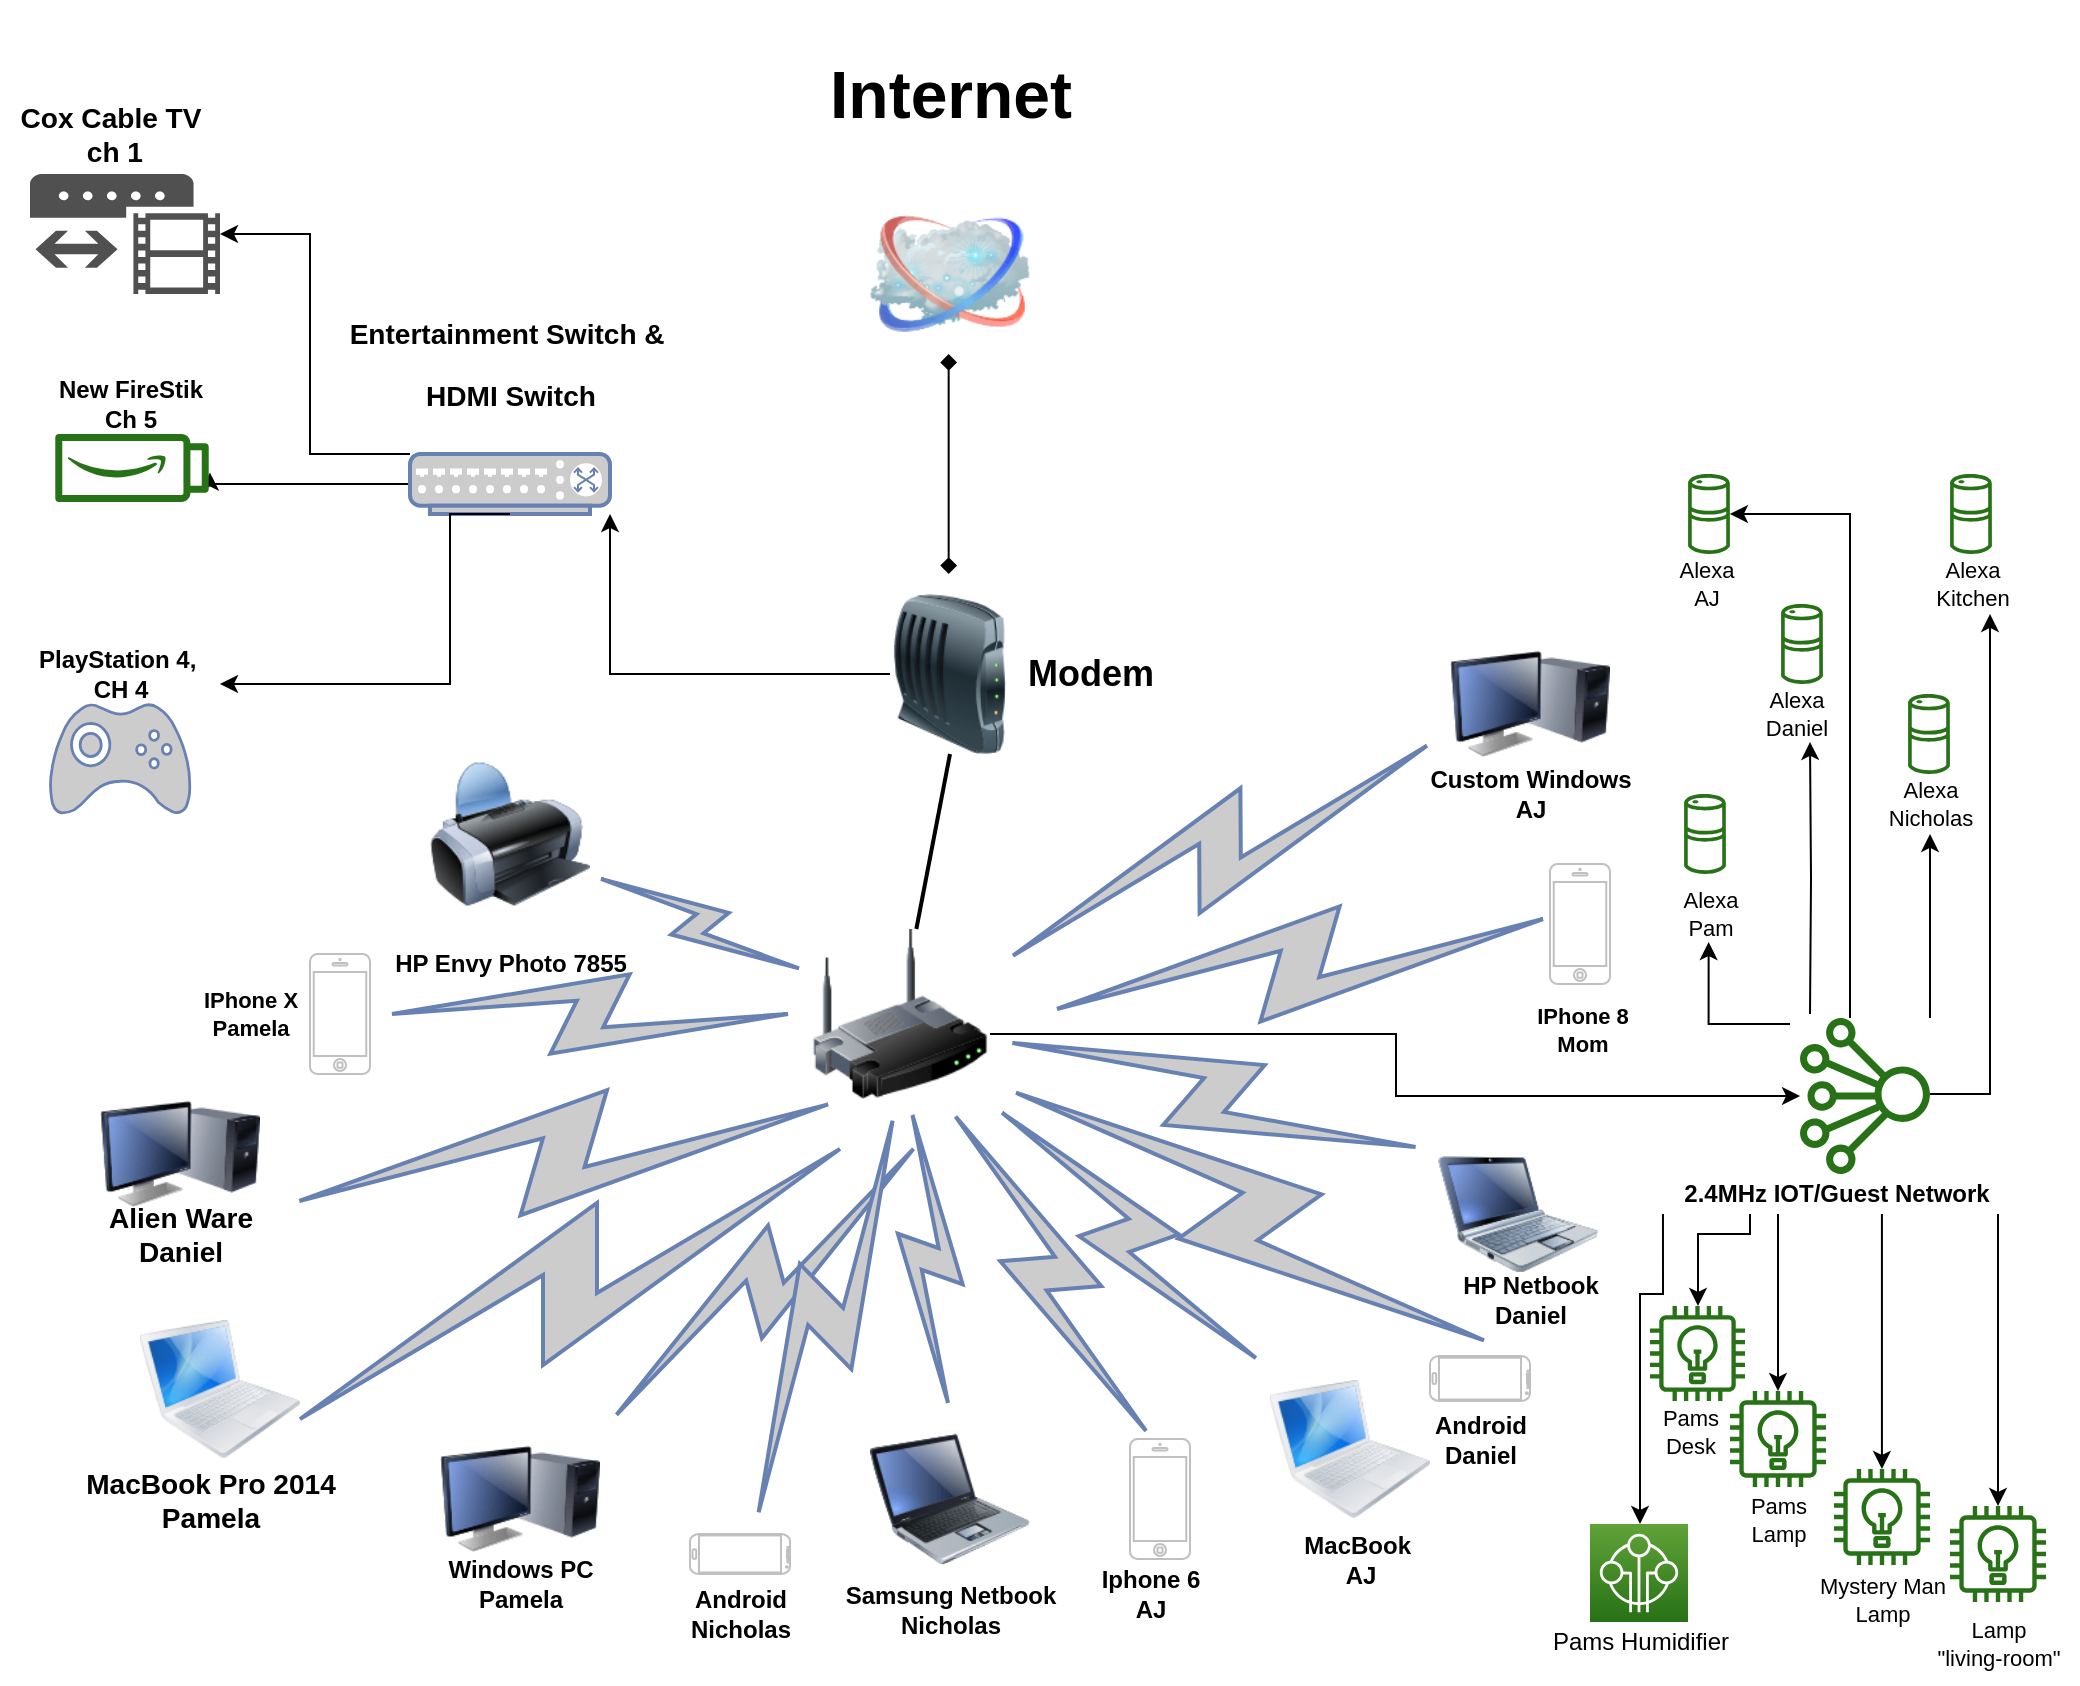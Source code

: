 <mxfile version="14.6.5" type="github">
  <diagram name="Page-1" id="55a83fd1-7818-8e21-69c5-c3457e3827bb">
    <mxGraphModel dx="1212" dy="600" grid="1" gridSize="10" guides="1" tooltips="1" connect="1" arrows="1" fold="1" page="1" pageScale="1" pageWidth="1100" pageHeight="850" background="#ffffff" math="0" shadow="0">
      <root>
        <mxCell id="0" />
        <mxCell id="1" parent="0" />
        <mxCell id="69ecfefc5c41e42c-18" style="edgeStyle=none;rounded=0;html=1;labelBackgroundColor=none;endArrow=none;strokeWidth=2;fontFamily=Verdana;fontSize=22" parent="1" source="69ecfefc5c41e42c-1" edge="1">
          <mxGeometry relative="1" as="geometry">
            <mxPoint x="520" y="390" as="targetPoint" />
          </mxGeometry>
        </mxCell>
        <mxCell id="n9olnESUbjl3bB3hCqBm-99" style="edgeStyle=orthogonalEdgeStyle;rounded=0;orthogonalLoop=1;jettySize=auto;html=1;fontSize=11;" edge="1" parent="1" source="69ecfefc5c41e42c-1" target="n9olnESUbjl3bB3hCqBm-83">
          <mxGeometry relative="1" as="geometry">
            <Array as="points">
              <mxPoint x="743" y="530" />
              <mxPoint x="743" y="561" />
            </Array>
          </mxGeometry>
        </mxCell>
        <mxCell id="69ecfefc5c41e42c-1" value="" style="image;html=1;labelBackgroundColor=#ffffff;image=img/lib/clip_art/networking/Wireless_Router_128x128.png;rounded=1;shadow=0;comic=0;strokeWidth=2;fontSize=22" parent="1" vertex="1">
          <mxGeometry x="450" y="477.5" width="90" height="85" as="geometry" />
        </mxCell>
        <mxCell id="n9olnESUbjl3bB3hCqBm-50" value="" style="edgeStyle=orthogonalEdgeStyle;rounded=0;orthogonalLoop=1;jettySize=auto;html=1;verticalAlign=middle;startArrow=diamond;startFill=1;endArrow=diamond;endFill=1;" edge="1" parent="1">
          <mxGeometry relative="1" as="geometry">
            <mxPoint x="519.33" y="190" as="sourcePoint" />
            <mxPoint x="519.33" y="300" as="targetPoint" />
          </mxGeometry>
        </mxCell>
        <mxCell id="69ecfefc5c41e42c-6" value="&lt;h3 style=&quot;font-size: 12px ; line-height: 100%&quot;&gt;HP Envy Photo 7855&lt;/h3&gt;" style="image;html=1;labelBackgroundColor=#ffffff;image=img/lib/clip_art/computers/Printer_128x128.png;rounded=1;shadow=0;comic=0;strokeWidth=2;fontSize=22;align=center;" parent="1" vertex="1">
          <mxGeometry x="260" y="390" width="80" height="80" as="geometry" />
        </mxCell>
        <mxCell id="69ecfefc5c41e42c-11" value="" style="html=1;fillColor=#CCCCCC;strokeColor=#6881B3;gradientColor=none;gradientDirection=north;strokeWidth=2;shape=mxgraph.networks.comm_link_edge;html=1;labelBackgroundColor=none;endArrow=none;fontFamily=Verdana;fontSize=22;fontColor=#000000;" parent="1" target="69ecfefc5c41e42c-1" edge="1">
          <mxGeometry width="100" height="100" relative="1" as="geometry">
            <mxPoint x="340" y="450" as="sourcePoint" />
            <mxPoint x="410" y="310" as="targetPoint" />
          </mxGeometry>
        </mxCell>
        <mxCell id="69ecfefc5c41e42c-12" value="" style="html=1;fillColor=#CCCCCC;strokeColor=#6881B3;gradientColor=none;gradientDirection=north;strokeWidth=2;shape=mxgraph.networks.comm_link_edge;html=1;labelBackgroundColor=none;endArrow=none;fontFamily=Verdana;fontSize=22;fontColor=#000000;fontStyle=1;" parent="1" source="n9olnESUbjl3bB3hCqBm-35" target="69ecfefc5c41e42c-1" edge="1">
          <mxGeometry width="100" height="100" relative="1" as="geometry">
            <mxPoint x="240" y="678.125" as="sourcePoint" />
            <mxPoint x="480" y="528.043" as="targetPoint" />
            <Array as="points">
              <mxPoint x="330" y="570" />
              <mxPoint x="480" y="550" />
            </Array>
          </mxGeometry>
        </mxCell>
        <mxCell id="69ecfefc5c41e42c-14" value="" style="html=1;fillColor=#CCCCCC;strokeColor=#6881B3;gradientColor=none;gradientDirection=north;strokeWidth=2;shape=mxgraph.networks.comm_link_edge;html=1;labelBackgroundColor=none;endArrow=none;fontFamily=Verdana;fontSize=22;fontColor=#000000;" parent="1" source="n9olnESUbjl3bB3hCqBm-38" edge="1">
          <mxGeometry width="100" height="100" relative="1" as="geometry">
            <mxPoint x="544.894" y="720" as="sourcePoint" />
            <mxPoint x="510" y="580" as="targetPoint" />
            <Array as="points">
              <mxPoint x="400" y="680" />
              <mxPoint x="470" y="610" />
            </Array>
          </mxGeometry>
        </mxCell>
        <mxCell id="69ecfefc5c41e42c-15" value="" style="html=1;fillColor=#CCCCCC;strokeColor=#6881B3;gradientColor=none;gradientDirection=north;strokeWidth=2;shape=mxgraph.networks.comm_link_edge;html=1;labelBackgroundColor=none;endArrow=none;fontFamily=Verdana;fontSize=22;fontColor=#000000;exitX=0.5;exitY=0;exitDx=0;exitDy=0;" parent="1" source="n9olnESUbjl3bB3hCqBm-40" target="69ecfefc5c41e42c-1" edge="1">
          <mxGeometry width="100" height="100" relative="1" as="geometry">
            <mxPoint x="550" y="736.772" as="sourcePoint" />
            <mxPoint x="370" y="600.002" as="targetPoint" />
          </mxGeometry>
        </mxCell>
        <mxCell id="69ecfefc5c41e42c-16" value="" style="html=1;fillColor=#CCCCCC;strokeColor=#6881B3;gradientColor=none;gradientDirection=north;strokeWidth=2;shape=mxgraph.networks.comm_link_edge;html=1;labelBackgroundColor=none;endArrow=none;fontFamily=Verdana;fontSize=22;fontColor=#000000;" parent="1" source="n9olnESUbjl3bB3hCqBm-42" target="69ecfefc5c41e42c-1" edge="1">
          <mxGeometry width="100" height="100" relative="1" as="geometry">
            <mxPoint x="810" y="582.121" as="sourcePoint" />
            <mxPoint x="520" y="568.043" as="targetPoint" />
            <Array as="points" />
          </mxGeometry>
        </mxCell>
        <mxCell id="69ecfefc5c41e42c-17" value="" style="html=1;fillColor=#CCCCCC;strokeColor=#6881B3;gradientColor=none;gradientDirection=north;strokeWidth=2;shape=mxgraph.networks.comm_link_edge;html=1;labelBackgroundColor=none;endArrow=none;fontFamily=Verdana;fontSize=22;fontColor=#000000;exitX=0;exitY=0.117;exitDx=0;exitDy=0;exitPerimeter=0;" parent="1" source="n9olnESUbjl3bB3hCqBm-44" target="69ecfefc5c41e42c-1" edge="1">
          <mxGeometry width="100" height="100" relative="1" as="geometry">
            <mxPoint x="820" y="467.647" as="sourcePoint" />
            <mxPoint x="530" y="578.043" as="targetPoint" />
          </mxGeometry>
        </mxCell>
        <mxCell id="n9olnESUbjl3bB3hCqBm-1" value="" style="image;html=1;image=img/lib/clip_art/networking/Modem_128x128.png" vertex="1" parent="1">
          <mxGeometry x="480" y="310" width="80" height="80" as="geometry" />
        </mxCell>
        <mxCell id="n9olnESUbjl3bB3hCqBm-2" value="&lt;h2 style=&quot;text-align: right&quot;&gt;Modem&lt;/h2&gt;" style="text;html=1;resizable=0;autosize=1;align=center;verticalAlign=middle;points=[];fillColor=none;strokeColor=none;rounded=0;" vertex="1" parent="1">
          <mxGeometry x="550" y="325" width="80" height="50" as="geometry" />
        </mxCell>
        <mxCell id="n9olnESUbjl3bB3hCqBm-20" value="" style="edgeStyle=orthogonalEdgeStyle;rounded=0;orthogonalLoop=1;jettySize=auto;html=1;" edge="1" parent="1" source="n9olnESUbjl3bB3hCqBm-4">
          <mxGeometry relative="1" as="geometry">
            <mxPoint x="150" y="249.3" as="targetPoint" />
            <Array as="points">
              <mxPoint x="150" y="255" />
            </Array>
          </mxGeometry>
        </mxCell>
        <mxCell id="n9olnESUbjl3bB3hCqBm-4" value="" style="fontColor=#0066CC;verticalAlign=top;verticalLabelPosition=bottom;labelPosition=center;align=center;html=1;outlineConnect=0;fillColor=#CCCCCC;strokeColor=#6881B3;gradientColor=none;gradientDirection=north;strokeWidth=2;shape=mxgraph.networks.switch;" vertex="1" parent="1">
          <mxGeometry x="250" y="240" width="100" height="30" as="geometry" />
        </mxCell>
        <mxCell id="n9olnESUbjl3bB3hCqBm-16" value="" style="edgeStyle=orthogonalEdgeStyle;rounded=0;orthogonalLoop=1;jettySize=auto;html=1;exitX=0.5;exitY=1;exitDx=0;exitDy=0;exitPerimeter=0;" edge="1" parent="1" source="n9olnESUbjl3bB3hCqBm-4" target="n9olnESUbjl3bB3hCqBm-15">
          <mxGeometry relative="1" as="geometry">
            <mxPoint x="300" y="280" as="sourcePoint" />
            <Array as="points">
              <mxPoint x="270" y="270" />
              <mxPoint x="270" y="355" />
            </Array>
          </mxGeometry>
        </mxCell>
        <mxCell id="n9olnESUbjl3bB3hCqBm-28" value="" style="edgeStyle=orthogonalEdgeStyle;rounded=0;orthogonalLoop=1;jettySize=auto;html=1;" edge="1" parent="1" source="n9olnESUbjl3bB3hCqBm-4" target="n9olnESUbjl3bB3hCqBm-25">
          <mxGeometry relative="1" as="geometry">
            <mxPoint x="300" y="75" as="targetPoint" />
            <Array as="points">
              <mxPoint x="200" y="240" />
              <mxPoint x="200" y="130" />
            </Array>
          </mxGeometry>
        </mxCell>
        <mxCell id="n9olnESUbjl3bB3hCqBm-5" value="&lt;h3&gt;Entertainment Switch &amp;amp;&amp;nbsp;&lt;/h3&gt;&lt;h3&gt;HDMI Switch&lt;/h3&gt;" style="text;html=1;resizable=0;autosize=1;align=center;verticalAlign=middle;points=[];fillColor=none;strokeColor=none;rounded=0;" vertex="1" parent="1">
          <mxGeometry x="210" y="155" width="180" height="80" as="geometry" />
        </mxCell>
        <mxCell id="n9olnESUbjl3bB3hCqBm-11" value="" style="edgeStyle=orthogonalEdgeStyle;rounded=0;orthogonalLoop=1;jettySize=auto;html=1;" edge="1" parent="1" source="n9olnESUbjl3bB3hCqBm-8" target="n9olnESUbjl3bB3hCqBm-4">
          <mxGeometry relative="1" as="geometry">
            <Array as="points">
              <mxPoint x="350" y="350" />
            </Array>
          </mxGeometry>
        </mxCell>
        <mxCell id="n9olnESUbjl3bB3hCqBm-8" value="&lt;h3&gt;&lt;br&gt;&lt;/h3&gt;" style="text;html=1;resizable=0;autosize=1;align=center;verticalAlign=middle;points=[];fillColor=none;strokeColor=none;rounded=0;" vertex="1" parent="1">
          <mxGeometry x="490" y="325" width="20" height="50" as="geometry" />
        </mxCell>
        <mxCell id="n9olnESUbjl3bB3hCqBm-10" value="&lt;h3&gt;&lt;br&gt;&lt;/h3&gt;" style="text;html=1;resizable=0;autosize=1;align=center;verticalAlign=middle;points=[];fillColor=none;strokeColor=none;rounded=0;" vertex="1" parent="1">
          <mxGeometry x="390" y="325" width="20" height="50" as="geometry" />
        </mxCell>
        <mxCell id="n9olnESUbjl3bB3hCqBm-13" value="" style="fontColor=#0066CC;verticalAlign=top;verticalLabelPosition=bottom;labelPosition=center;align=center;html=1;outlineConnect=0;fillColor=#CCCCCC;strokeColor=#6881B3;gradientColor=none;gradientDirection=north;strokeWidth=2;shape=mxgraph.networks.gamepad;" vertex="1" parent="1">
          <mxGeometry x="70" y="365" width="70" height="55" as="geometry" />
        </mxCell>
        <mxCell id="n9olnESUbjl3bB3hCqBm-15" value="&lt;h4&gt;PlayStation 4,&amp;nbsp;&lt;br&gt;CH 4&lt;/h4&gt;" style="text;html=1;resizable=0;autosize=1;align=center;verticalAlign=middle;points=[];fillColor=none;strokeColor=none;rounded=0;" vertex="1" parent="1">
          <mxGeometry x="55" y="315" width="100" height="70" as="geometry" />
        </mxCell>
        <mxCell id="n9olnESUbjl3bB3hCqBm-22" value="" style="outlineConnect=0;fontColor=#232F3E;gradientColor=none;fillColor=#277116;strokeColor=none;dashed=0;verticalLabelPosition=bottom;verticalAlign=top;align=center;html=1;fontSize=12;fontStyle=0;aspect=fixed;pointerEvents=1;shape=mxgraph.aws4.firetv_stick;" vertex="1" parent="1">
          <mxGeometry x="72" y="230" width="78" height="34" as="geometry" />
        </mxCell>
        <mxCell id="n9olnESUbjl3bB3hCqBm-23" value="&lt;h4&gt;&lt;/h4&gt;&lt;h4&gt;New FireStik&lt;br&gt;Ch 5&lt;/h4&gt;" style="text;html=1;resizable=0;autosize=1;align=center;verticalAlign=middle;points=[];fillColor=none;strokeColor=none;rounded=0;" vertex="1" parent="1">
          <mxGeometry x="65" y="180" width="90" height="70" as="geometry" />
        </mxCell>
        <mxCell id="n9olnESUbjl3bB3hCqBm-25" value="" style="pointerEvents=1;shadow=0;dashed=0;html=1;strokeColor=none;fillColor=#505050;labelPosition=center;verticalLabelPosition=bottom;verticalAlign=top;outlineConnect=0;align=center;shape=mxgraph.office.devices.video_gateway;" vertex="1" parent="1">
          <mxGeometry x="60" y="100" width="95" height="60" as="geometry" />
        </mxCell>
        <mxCell id="n9olnESUbjl3bB3hCqBm-26" value="&lt;h3&gt;Cox Cable TV&lt;br&gt;&amp;nbsp;ch 1&lt;/h3&gt;" style="text;html=1;resizable=0;autosize=1;align=center;verticalAlign=middle;points=[];fillColor=none;strokeColor=none;rounded=0;" vertex="1" parent="1">
          <mxGeometry x="45" y="50" width="110" height="60" as="geometry" />
        </mxCell>
        <mxCell id="n9olnESUbjl3bB3hCqBm-33" value="" style="image;html=1;image=img/lib/clip_art/computers/Monitor_Tower_128x128.png;align=center;" vertex="1" parent="1">
          <mxGeometry x="95" y="550" width="80" height="80" as="geometry" />
        </mxCell>
        <mxCell id="n9olnESUbjl3bB3hCqBm-35" value="&lt;h3&gt;Alien Ware&lt;br&gt;Daniel&lt;/h3&gt;" style="text;html=1;resizable=0;autosize=1;align=center;verticalAlign=middle;points=[];fillColor=none;strokeColor=none;rounded=0;" vertex="1" parent="1">
          <mxGeometry x="90" y="600" width="90" height="60" as="geometry" />
        </mxCell>
        <mxCell id="n9olnESUbjl3bB3hCqBm-36" value="" style="image;html=1;image=img/lib/clip_art/computers/MacBook_128x128.png;align=center;" vertex="1" parent="1">
          <mxGeometry x="115" y="667.5" width="80" height="80" as="geometry" />
        </mxCell>
        <mxCell id="n9olnESUbjl3bB3hCqBm-37" value="&lt;h3&gt;MacBook Pro 2014&lt;br&gt;Pamela&lt;/h3&gt;" style="text;html=1;resizable=0;autosize=1;align=center;verticalAlign=middle;points=[];fillColor=none;strokeColor=none;rounded=0;" vertex="1" parent="1">
          <mxGeometry x="80" y="732.5" width="140" height="60" as="geometry" />
        </mxCell>
        <mxCell id="n9olnESUbjl3bB3hCqBm-38" value="" style="image;html=1;image=img/lib/clip_art/computers/Monitor_Tower_128x128.png;align=center;" vertex="1" parent="1">
          <mxGeometry x="265" y="722.5" width="80" height="80" as="geometry" />
        </mxCell>
        <mxCell id="n9olnESUbjl3bB3hCqBm-39" value="&lt;h4&gt;Windows PC&lt;br&gt;Pamela&lt;/h4&gt;" style="text;html=1;resizable=0;autosize=1;align=center;verticalAlign=middle;points=[];fillColor=none;strokeColor=none;rounded=0;" vertex="1" parent="1">
          <mxGeometry x="260" y="770" width="90" height="70" as="geometry" />
        </mxCell>
        <mxCell id="n9olnESUbjl3bB3hCqBm-40" value="" style="image;html=1;image=img/lib/clip_art/computers/Laptop_128x128.png;align=center;" vertex="1" parent="1">
          <mxGeometry x="480" y="722.5" width="80" height="80" as="geometry" />
        </mxCell>
        <mxCell id="n9olnESUbjl3bB3hCqBm-41" value="&lt;h4&gt;Samsung Netbook&lt;br&gt;Nicholas&lt;/h4&gt;" style="text;html=1;resizable=0;autosize=1;align=center;verticalAlign=middle;points=[];fillColor=none;strokeColor=none;rounded=0;" vertex="1" parent="1">
          <mxGeometry x="460" y="782.5" width="120" height="70" as="geometry" />
        </mxCell>
        <mxCell id="n9olnESUbjl3bB3hCqBm-42" value="" style="image;html=1;image=img/lib/clip_art/computers/MacBook_128x128.png;align=center;" vertex="1" parent="1">
          <mxGeometry x="680" y="697.5" width="80" height="80" as="geometry" />
        </mxCell>
        <mxCell id="n9olnESUbjl3bB3hCqBm-43" value="&lt;h4&gt;MacBook&amp;nbsp;&lt;br&gt;AJ&lt;/h4&gt;" style="text;html=1;resizable=0;autosize=1;align=center;verticalAlign=middle;points=[];fillColor=none;strokeColor=none;rounded=0;" vertex="1" parent="1">
          <mxGeometry x="690" y="757.5" width="70" height="70" as="geometry" />
        </mxCell>
        <mxCell id="n9olnESUbjl3bB3hCqBm-44" value="" style="image;html=1;image=img/lib/clip_art/computers/Netbook_128x128.png;align=center;" vertex="1" parent="1">
          <mxGeometry x="764" y="580" width="80" height="80" as="geometry" />
        </mxCell>
        <mxCell id="n9olnESUbjl3bB3hCqBm-45" value="&lt;h4&gt;HP Netbook&lt;br&gt;Daniel&lt;/h4&gt;" style="text;html=1;resizable=0;autosize=1;align=center;verticalAlign=middle;points=[];fillColor=none;strokeColor=none;rounded=0;" vertex="1" parent="1">
          <mxGeometry x="770" y="627.5" width="80" height="70" as="geometry" />
        </mxCell>
        <mxCell id="n9olnESUbjl3bB3hCqBm-46" value="" style="html=1;fillColor=#CCCCCC;strokeColor=#6881B3;gradientColor=none;gradientDirection=north;strokeWidth=2;shape=mxgraph.networks.comm_link_edge;html=1;labelBackgroundColor=none;endArrow=none;fontFamily=Verdana;fontSize=22;fontColor=#000000;" edge="1" parent="1" target="69ecfefc5c41e42c-1">
          <mxGeometry width="100" height="100" relative="1" as="geometry">
            <mxPoint x="770" y="380" as="sourcePoint" />
            <mxPoint x="540" y="485.003" as="targetPoint" />
            <Array as="points">
              <mxPoint x="630" y="450" />
            </Array>
          </mxGeometry>
        </mxCell>
        <mxCell id="n9olnESUbjl3bB3hCqBm-47" value="" style="image;html=1;image=img/lib/clip_art/computers/Monitor_Tower_128x128.png;align=center;" vertex="1" parent="1">
          <mxGeometry x="770" y="325" width="80" height="80" as="geometry" />
        </mxCell>
        <mxCell id="n9olnESUbjl3bB3hCqBm-48" value="&lt;h4&gt;Custom Windows&lt;br&gt;AJ&lt;/h4&gt;" style="text;html=1;resizable=0;autosize=1;align=center;verticalAlign=middle;points=[];fillColor=none;strokeColor=none;rounded=0;" vertex="1" parent="1">
          <mxGeometry x="750" y="375" width="120" height="70" as="geometry" />
        </mxCell>
        <mxCell id="n9olnESUbjl3bB3hCqBm-49" value="&lt;h2&gt;Internet&lt;/h2&gt;" style="image;html=1;labelBackgroundColor=#ffffff;image=img/lib/clip_art/networking/Cloud_128x128.png;rounded=1;shadow=0;comic=0;strokeWidth=2;fontSize=22;labelPosition=center;verticalLabelPosition=top;align=center;verticalAlign=bottom;" vertex="1" parent="1">
          <mxGeometry x="480" y="110" width="80" height="80" as="geometry" />
        </mxCell>
        <mxCell id="n9olnESUbjl3bB3hCqBm-53" value="" style="html=1;fillColor=#CCCCCC;strokeColor=#6881B3;gradientColor=none;gradientDirection=north;strokeWidth=2;shape=mxgraph.networks.comm_link_edge;html=1;labelBackgroundColor=none;endArrow=none;fontFamily=Verdana;fontSize=22;fontColor=#000000;entryX=0;entryY=0.5;entryDx=0;entryDy=0;" edge="1" parent="1" target="69ecfefc5c41e42c-1">
          <mxGeometry width="100" height="100" relative="1" as="geometry">
            <mxPoint x="230" y="520" as="sourcePoint" />
            <mxPoint x="470" y="539.999" as="targetPoint" />
            <Array as="points">
              <mxPoint x="240" y="579.21" />
            </Array>
          </mxGeometry>
        </mxCell>
        <mxCell id="n9olnESUbjl3bB3hCqBm-54" value="" style="html=1;verticalLabelPosition=bottom;labelBackgroundColor=#ffffff;verticalAlign=top;shadow=0;dashed=0;strokeWidth=1;shape=mxgraph.ios7.misc.iphone;strokeColor=#c0c0c0;align=center;" vertex="1" parent="1">
          <mxGeometry x="200" y="490" width="30" height="60" as="geometry" />
        </mxCell>
        <mxCell id="n9olnESUbjl3bB3hCqBm-55" value="&lt;h4 style=&quot;font-size: 11px&quot;&gt;&lt;font style=&quot;font-size: 11px&quot;&gt;IPhone X&lt;br&gt;&lt;/font&gt;&lt;font style=&quot;font-size: 11px&quot;&gt;Pamela&lt;/font&gt;&lt;/h4&gt;" style="text;html=1;resizable=0;autosize=1;align=center;verticalAlign=middle;points=[];fillColor=none;strokeColor=none;rounded=0;" vertex="1" parent="1">
          <mxGeometry x="140" y="490" width="60" height="60" as="geometry" />
        </mxCell>
        <mxCell id="n9olnESUbjl3bB3hCqBm-56" value="" style="html=1;fillColor=#CCCCCC;strokeColor=#6881B3;gradientColor=none;gradientDirection=north;strokeWidth=2;shape=mxgraph.networks.comm_link_edge;html=1;labelBackgroundColor=none;endArrow=none;fontFamily=Verdana;fontSize=22;fontColor=#000000;fontStyle=1;" edge="1" parent="1">
          <mxGeometry width="100" height="100" relative="1" as="geometry">
            <mxPoint x="180" y="730" as="sourcePoint" />
            <mxPoint x="480" y="580" as="targetPoint" />
            <Array as="points">
              <mxPoint x="230" y="670" />
              <mxPoint x="270" y="680" />
              <mxPoint x="340" y="660" />
              <mxPoint x="390" y="650" />
              <mxPoint x="480" y="570" />
              <mxPoint x="470" y="570" />
            </Array>
          </mxGeometry>
        </mxCell>
        <mxCell id="n9olnESUbjl3bB3hCqBm-57" value="" style="html=1;fillColor=#CCCCCC;strokeColor=#6881B3;gradientColor=none;gradientDirection=north;strokeWidth=2;shape=mxgraph.networks.comm_link_edge;html=1;labelBackgroundColor=none;endArrow=none;fontFamily=Verdana;fontSize=22;fontColor=#000000;entryX=0.5;entryY=1;entryDx=0;entryDy=0;exitX=0;exitY=0.388;exitDx=0;exitDy=0;exitPerimeter=0;" edge="1" parent="1" source="n9olnESUbjl3bB3hCqBm-58" target="69ecfefc5c41e42c-1">
          <mxGeometry width="100" height="100" relative="1" as="geometry">
            <mxPoint x="400" y="850" as="sourcePoint" />
            <mxPoint x="591.663" y="590" as="targetPoint" />
            <Array as="points">
              <mxPoint x="481.663" y="690" />
              <mxPoint x="551.663" y="620" />
            </Array>
          </mxGeometry>
        </mxCell>
        <mxCell id="n9olnESUbjl3bB3hCqBm-58" value="" style="verticalLabelPosition=bottom;verticalAlign=top;html=1;shadow=0;dashed=0;strokeWidth=1;shape=mxgraph.android.phone2;strokeColor=#c0c0c0;direction=south;align=center;" vertex="1" parent="1">
          <mxGeometry x="390" y="780" width="50" height="20" as="geometry" />
        </mxCell>
        <mxCell id="n9olnESUbjl3bB3hCqBm-60" value="&lt;h4&gt;Android&lt;br&gt;Nicholas&lt;/h4&gt;" style="text;html=1;resizable=0;autosize=1;align=center;verticalAlign=middle;points=[];fillColor=none;strokeColor=none;rounded=0;" vertex="1" parent="1">
          <mxGeometry x="380" y="785" width="70" height="70" as="geometry" />
        </mxCell>
        <mxCell id="n9olnESUbjl3bB3hCqBm-61" value="" style="html=1;verticalLabelPosition=bottom;labelBackgroundColor=#ffffff;verticalAlign=top;shadow=0;dashed=0;strokeWidth=1;shape=mxgraph.ios7.misc.iphone;strokeColor=#c0c0c0;align=center;" vertex="1" parent="1">
          <mxGeometry x="610" y="732.5" width="30" height="60" as="geometry" />
        </mxCell>
        <mxCell id="n9olnESUbjl3bB3hCqBm-62" value="" style="html=1;fillColor=#CCCCCC;strokeColor=#6881B3;gradientColor=none;gradientDirection=north;strokeWidth=2;shape=mxgraph.networks.comm_link_edge;html=1;labelBackgroundColor=none;endArrow=none;fontFamily=Verdana;fontSize=22;fontColor=#000000;exitX=0.444;exitY=0.078;exitDx=0;exitDy=0;exitPerimeter=0;entryX=0.75;entryY=1;entryDx=0;entryDy=0;" edge="1" parent="1" source="n9olnESUbjl3bB3hCqBm-61" target="69ecfefc5c41e42c-1">
          <mxGeometry width="100" height="100" relative="1" as="geometry">
            <mxPoint x="770" y="605" as="sourcePoint" />
            <mxPoint x="530" y="580" as="targetPoint" />
            <Array as="points">
              <mxPoint x="620" y="750" />
            </Array>
          </mxGeometry>
        </mxCell>
        <mxCell id="n9olnESUbjl3bB3hCqBm-63" value="&lt;h4&gt;Iphone 6&lt;br&gt;AJ&lt;/h4&gt;" style="text;html=1;resizable=0;autosize=1;align=center;verticalAlign=middle;points=[];fillColor=none;strokeColor=none;rounded=0;" vertex="1" parent="1">
          <mxGeometry x="590" y="775" width="60" height="70" as="geometry" />
        </mxCell>
        <mxCell id="n9olnESUbjl3bB3hCqBm-65" value="" style="verticalLabelPosition=bottom;verticalAlign=top;html=1;shadow=0;dashed=0;strokeWidth=1;shape=mxgraph.android.phone2;strokeColor=#c0c0c0;direction=south;align=center;" vertex="1" parent="1">
          <mxGeometry x="760" y="691" width="50" height="22.5" as="geometry" />
        </mxCell>
        <mxCell id="n9olnESUbjl3bB3hCqBm-66" value="" style="html=1;fillColor=#CCCCCC;strokeColor=#6881B3;gradientColor=none;gradientDirection=north;strokeWidth=2;shape=mxgraph.networks.comm_link_edge;html=1;labelBackgroundColor=none;endArrow=none;fontFamily=Verdana;fontSize=22;fontColor=#000000;entryX=1;entryY=0.882;entryDx=0;entryDy=0;entryPerimeter=0;" edge="1" parent="1" target="69ecfefc5c41e42c-1">
          <mxGeometry width="100" height="100" relative="1" as="geometry">
            <mxPoint x="800" y="690" as="sourcePoint" />
            <mxPoint x="850" y="400" as="targetPoint" />
            <Array as="points">
              <mxPoint x="816.663" y="520" />
              <mxPoint x="886.663" y="450" />
            </Array>
          </mxGeometry>
        </mxCell>
        <mxCell id="n9olnESUbjl3bB3hCqBm-67" value="&lt;h4&gt;Android&lt;br&gt;Daniel&lt;/h4&gt;" style="text;html=1;resizable=0;autosize=1;align=center;verticalAlign=middle;points=[];fillColor=none;strokeColor=none;rounded=0;" vertex="1" parent="1">
          <mxGeometry x="755" y="697.5" width="60" height="70" as="geometry" />
        </mxCell>
        <mxCell id="n9olnESUbjl3bB3hCqBm-68" value="" style="html=1;fillColor=#CCCCCC;strokeColor=#6881B3;gradientColor=none;gradientDirection=north;strokeWidth=2;shape=mxgraph.networks.comm_link_edge;html=1;labelBackgroundColor=none;endArrow=none;fontFamily=Verdana;fontSize=22;fontColor=#000000;" edge="1" parent="1">
          <mxGeometry width="100" height="100" relative="1" as="geometry">
            <mxPoint x="830" y="470" as="sourcePoint" />
            <mxPoint x="560" y="520" as="targetPoint" />
            <Array as="points">
              <mxPoint x="640" y="485" />
            </Array>
          </mxGeometry>
        </mxCell>
        <mxCell id="n9olnESUbjl3bB3hCqBm-70" value="&lt;h4&gt;IPhone 8&lt;br&gt;Mom&lt;/h4&gt;" style="edgeLabel;html=1;align=center;verticalAlign=middle;resizable=0;points=[];" vertex="1" connectable="0" parent="n9olnESUbjl3bB3hCqBm-68">
          <mxGeometry x="-0.412" y="14" relative="1" as="geometry">
            <mxPoint x="86" y="37" as="offset" />
          </mxGeometry>
        </mxCell>
        <mxCell id="n9olnESUbjl3bB3hCqBm-69" value="" style="html=1;verticalLabelPosition=bottom;labelBackgroundColor=#ffffff;verticalAlign=top;shadow=0;dashed=0;strokeWidth=1;shape=mxgraph.ios7.misc.iphone;strokeColor=#c0c0c0;align=center;" vertex="1" parent="1">
          <mxGeometry x="820" y="445" width="30" height="60" as="geometry" />
        </mxCell>
        <mxCell id="n9olnESUbjl3bB3hCqBm-89" style="edgeStyle=orthogonalEdgeStyle;rounded=0;orthogonalLoop=1;jettySize=auto;html=1;" edge="1" parent="1" target="n9olnESUbjl3bB3hCqBm-72">
          <mxGeometry relative="1" as="geometry">
            <mxPoint x="934" y="620" as="sourcePoint" />
            <Array as="points">
              <mxPoint x="934" y="620" />
              <mxPoint x="934" y="620" />
            </Array>
          </mxGeometry>
        </mxCell>
        <mxCell id="n9olnESUbjl3bB3hCqBm-72" value="" style="outlineConnect=0;fontColor=#232F3E;gradientColor=none;fillColor=#277116;strokeColor=none;dashed=0;verticalLabelPosition=bottom;verticalAlign=top;align=center;html=1;fontSize=12;fontStyle=0;aspect=fixed;pointerEvents=1;shape=mxgraph.aws4.lightbulb;" vertex="1" parent="1">
          <mxGeometry x="910" y="708.5" width="48" height="48" as="geometry" />
        </mxCell>
        <mxCell id="n9olnESUbjl3bB3hCqBm-88" style="edgeStyle=orthogonalEdgeStyle;rounded=0;orthogonalLoop=1;jettySize=auto;html=1;" edge="1" parent="1" target="n9olnESUbjl3bB3hCqBm-73">
          <mxGeometry relative="1" as="geometry">
            <mxPoint x="920" y="620" as="sourcePoint" />
            <Array as="points">
              <mxPoint x="920" y="630" />
              <mxPoint x="894" y="630" />
            </Array>
          </mxGeometry>
        </mxCell>
        <mxCell id="n9olnESUbjl3bB3hCqBm-73" value="" style="outlineConnect=0;fontColor=#232F3E;gradientColor=none;fillColor=#277116;strokeColor=none;dashed=0;verticalLabelPosition=bottom;verticalAlign=top;align=center;html=1;fontSize=12;fontStyle=0;aspect=fixed;pointerEvents=1;shape=mxgraph.aws4.lightbulb;" vertex="1" parent="1">
          <mxGeometry x="870" y="666" width="47.5" height="47.5" as="geometry" />
        </mxCell>
        <mxCell id="n9olnESUbjl3bB3hCqBm-90" style="edgeStyle=orthogonalEdgeStyle;rounded=0;orthogonalLoop=1;jettySize=auto;html=1;exitX=0.638;exitY=1;exitDx=0;exitDy=0;exitPerimeter=0;" edge="1" parent="1" source="n9olnESUbjl3bB3hCqBm-85" target="n9olnESUbjl3bB3hCqBm-74">
          <mxGeometry relative="1" as="geometry">
            <mxPoint x="963" y="620" as="sourcePoint" />
            <Array as="points" />
          </mxGeometry>
        </mxCell>
        <mxCell id="n9olnESUbjl3bB3hCqBm-74" value="" style="outlineConnect=0;fontColor=#232F3E;gradientColor=none;fillColor=#277116;strokeColor=none;dashed=0;verticalLabelPosition=bottom;verticalAlign=top;align=center;html=1;fontSize=12;fontStyle=0;aspect=fixed;pointerEvents=1;shape=mxgraph.aws4.lightbulb;" vertex="1" parent="1">
          <mxGeometry x="962" y="747.5" width="48" height="48" as="geometry" />
        </mxCell>
        <mxCell id="n9olnESUbjl3bB3hCqBm-75" value="" style="outlineConnect=0;fontColor=#232F3E;gradientColor=none;fillColor=#277116;strokeColor=none;dashed=0;verticalLabelPosition=bottom;verticalAlign=top;align=center;html=1;fontSize=12;fontStyle=0;aspect=fixed;pointerEvents=1;shape=mxgraph.aws4.lightbulb;" vertex="1" parent="1">
          <mxGeometry x="1020" y="766" width="48" height="48" as="geometry" />
        </mxCell>
        <mxCell id="n9olnESUbjl3bB3hCqBm-107" value="" style="edgeStyle=orthogonalEdgeStyle;rounded=0;orthogonalLoop=1;jettySize=auto;html=1;fontSize=11;entryX=0.483;entryY=0.967;entryDx=0;entryDy=0;entryPerimeter=0;" edge="1" parent="1" target="n9olnESUbjl3bB3hCqBm-117">
          <mxGeometry relative="1" as="geometry">
            <mxPoint x="940" y="525" as="sourcePoint" />
            <mxPoint x="899" y="490" as="targetPoint" />
            <Array as="points">
              <mxPoint x="899" y="525" />
            </Array>
          </mxGeometry>
        </mxCell>
        <mxCell id="n9olnESUbjl3bB3hCqBm-79" value="" style="outlineConnect=0;fontColor=#232F3E;gradientColor=none;fillColor=#277116;strokeColor=none;dashed=0;verticalLabelPosition=bottom;verticalAlign=top;align=center;html=1;fontSize=12;fontStyle=0;aspect=fixed;pointerEvents=1;shape=mxgraph.aws4.echo;" vertex="1" parent="1">
          <mxGeometry x="887" y="410.02" width="21" height="39.95" as="geometry" />
        </mxCell>
        <mxCell id="n9olnESUbjl3bB3hCqBm-80" value="" style="outlineConnect=0;fontColor=#232F3E;gradientColor=none;fillColor=#277116;strokeColor=none;dashed=0;verticalLabelPosition=bottom;verticalAlign=top;align=center;html=1;fontSize=12;fontStyle=0;aspect=fixed;pointerEvents=1;shape=mxgraph.aws4.echo;" vertex="1" parent="1">
          <mxGeometry x="999" y="360" width="21" height="39.95" as="geometry" />
        </mxCell>
        <mxCell id="n9olnESUbjl3bB3hCqBm-101" value="" style="edgeStyle=orthogonalEdgeStyle;rounded=0;orthogonalLoop=1;jettySize=auto;html=1;fontSize=11;exitX=-0.006;exitY=1;exitDx=0;exitDy=0;exitPerimeter=0;" edge="1" parent="1" source="n9olnESUbjl3bB3hCqBm-85" target="n9olnESUbjl3bB3hCqBm-81">
          <mxGeometry relative="1" as="geometry">
            <Array as="points">
              <mxPoint x="877" y="660" />
              <mxPoint x="865" y="660" />
            </Array>
          </mxGeometry>
        </mxCell>
        <mxCell id="n9olnESUbjl3bB3hCqBm-81" value="" style="points=[[0,0,0],[0.25,0,0],[0.5,0,0],[0.75,0,0],[1,0,0],[0,1,0],[0.25,1,0],[0.5,1,0],[0.75,1,0],[1,1,0],[0,0.25,0],[0,0.5,0],[0,0.75,0],[1,0.25,0],[1,0.5,0],[1,0.75,0]];outlineConnect=0;fontColor=#232F3E;gradientColor=#60A337;gradientDirection=north;fillColor=#277116;strokeColor=#ffffff;dashed=0;verticalLabelPosition=bottom;verticalAlign=top;align=center;html=1;fontSize=12;fontStyle=0;aspect=fixed;shape=mxgraph.aws4.resourceIcon;resIcon=mxgraph.aws4.internet_of_things;" vertex="1" parent="1">
          <mxGeometry x="840" y="775" width="49" height="49" as="geometry" />
        </mxCell>
        <mxCell id="n9olnESUbjl3bB3hCqBm-83" value="" style="outlineConnect=0;fontColor=#232F3E;gradientColor=none;fillColor=#277116;strokeColor=none;dashed=0;verticalLabelPosition=bottom;verticalAlign=top;align=center;html=1;fontSize=12;fontStyle=0;aspect=fixed;pointerEvents=1;shape=mxgraph.aws4.iot_analytics_channel;" vertex="1" parent="1">
          <mxGeometry x="945" y="522" width="65" height="78" as="geometry" />
        </mxCell>
        <mxCell id="n9olnESUbjl3bB3hCqBm-87" value="Pams Humidifier" style="text;html=1;resizable=0;autosize=1;align=center;verticalAlign=middle;points=[];fillColor=none;strokeColor=none;rounded=0;" vertex="1" parent="1">
          <mxGeometry x="815" y="824" width="100" height="20" as="geometry" />
        </mxCell>
        <mxCell id="n9olnESUbjl3bB3hCqBm-92" value="Pams&lt;br style=&quot;font-size: 11px;&quot;&gt;Desk" style="text;html=1;resizable=0;autosize=1;align=center;verticalAlign=middle;points=[];fillColor=none;strokeColor=none;rounded=0;fontSize=11;" vertex="1" parent="1">
          <mxGeometry x="870" y="713.5" width="40" height="30" as="geometry" />
        </mxCell>
        <mxCell id="n9olnESUbjl3bB3hCqBm-93" value="Pams&lt;br style=&quot;font-size: 11px&quot;&gt;Lamp" style="text;html=1;resizable=0;autosize=1;align=center;verticalAlign=middle;points=[];fillColor=none;strokeColor=none;rounded=0;fontSize=11;" vertex="1" parent="1">
          <mxGeometry x="914" y="757.5" width="40" height="30" as="geometry" />
        </mxCell>
        <mxCell id="n9olnESUbjl3bB3hCqBm-94" value="Mystery Man&lt;br&gt;Lamp" style="text;html=1;resizable=0;autosize=1;align=center;verticalAlign=middle;points=[];fillColor=none;strokeColor=none;rounded=0;fontSize=11;" vertex="1" parent="1">
          <mxGeometry x="946" y="797.5" width="80" height="30" as="geometry" />
        </mxCell>
        <mxCell id="n9olnESUbjl3bB3hCqBm-95" value="Lamp&lt;br&gt;&quot;living-room&quot;" style="text;html=1;resizable=0;autosize=1;align=center;verticalAlign=middle;points=[];fillColor=none;strokeColor=none;rounded=0;fontSize=11;" vertex="1" parent="1">
          <mxGeometry x="1004" y="820" width="80" height="30" as="geometry" />
        </mxCell>
        <mxCell id="n9olnESUbjl3bB3hCqBm-122" value="" style="edgeStyle=orthogonalEdgeStyle;rounded=0;orthogonalLoop=1;jettySize=auto;html=1;fontSize=11;" edge="1" parent="1" source="n9olnESUbjl3bB3hCqBm-85" target="n9olnESUbjl3bB3hCqBm-75">
          <mxGeometry relative="1" as="geometry">
            <Array as="points">
              <mxPoint x="1044" y="680" />
              <mxPoint x="1044" y="680" />
            </Array>
          </mxGeometry>
        </mxCell>
        <mxCell id="n9olnESUbjl3bB3hCqBm-85" value="2.4MHz IOT/Guest Network" style="text;html=1;resizable=0;autosize=1;align=center;verticalAlign=middle;points=[];fillColor=none;strokeColor=none;rounded=0;fontStyle=1" vertex="1" parent="1">
          <mxGeometry x="877.5" y="600" width="170" height="20" as="geometry" />
        </mxCell>
        <mxCell id="n9olnESUbjl3bB3hCqBm-115" value="" style="edgeStyle=orthogonalEdgeStyle;rounded=0;orthogonalLoop=1;jettySize=auto;html=1;fontSize=11;exitX=0.65;exitY=0.968;exitDx=0;exitDy=0;exitPerimeter=0;entryX=0.65;entryY=0.968;entryDx=0;entryDy=0;entryPerimeter=0;" edge="1" parent="1" target="n9olnESUbjl3bB3hCqBm-114">
          <mxGeometry relative="1" as="geometry">
            <mxPoint x="950" y="520" as="sourcePoint" />
            <Array as="points" />
          </mxGeometry>
        </mxCell>
        <mxCell id="n9olnESUbjl3bB3hCqBm-103" value="" style="outlineConnect=0;fontColor=#232F3E;gradientColor=none;fillColor=#277116;strokeColor=none;dashed=0;verticalLabelPosition=bottom;verticalAlign=top;align=center;html=1;fontSize=12;fontStyle=0;aspect=fixed;pointerEvents=1;shape=mxgraph.aws4.echo;" vertex="1" parent="1">
          <mxGeometry x="935.5" y="315" width="21" height="39.95" as="geometry" />
        </mxCell>
        <mxCell id="n9olnESUbjl3bB3hCqBm-104" value="" style="outlineConnect=0;fontColor=#232F3E;gradientColor=none;fillColor=#277116;strokeColor=none;dashed=0;verticalLabelPosition=bottom;verticalAlign=top;align=center;html=1;fontSize=12;fontStyle=0;aspect=fixed;pointerEvents=1;shape=mxgraph.aws4.echo;" vertex="1" parent="1">
          <mxGeometry x="1020" y="250" width="21" height="39.95" as="geometry" />
        </mxCell>
        <mxCell id="n9olnESUbjl3bB3hCqBm-106" value="" style="edgeStyle=orthogonalEdgeStyle;rounded=0;orthogonalLoop=1;jettySize=auto;html=1;fontSize=11;" edge="1" parent="1" source="n9olnESUbjl3bB3hCqBm-83" target="n9olnESUbjl3bB3hCqBm-105">
          <mxGeometry relative="1" as="geometry">
            <Array as="points">
              <mxPoint x="970" y="270" />
            </Array>
          </mxGeometry>
        </mxCell>
        <mxCell id="n9olnESUbjl3bB3hCqBm-105" value="" style="outlineConnect=0;fontColor=#232F3E;gradientColor=none;fillColor=#277116;strokeColor=none;dashed=0;verticalLabelPosition=bottom;verticalAlign=top;align=center;html=1;fontSize=12;fontStyle=0;aspect=fixed;pointerEvents=1;shape=mxgraph.aws4.echo;" vertex="1" parent="1">
          <mxGeometry x="889" y="250" width="21" height="39.95" as="geometry" />
        </mxCell>
        <mxCell id="n9olnESUbjl3bB3hCqBm-116" value="" style="edgeStyle=orthogonalEdgeStyle;rounded=0;orthogonalLoop=1;jettySize=auto;html=1;fontSize=11;" edge="1" parent="1" source="n9olnESUbjl3bB3hCqBm-83" target="n9olnESUbjl3bB3hCqBm-112">
          <mxGeometry relative="1" as="geometry">
            <mxPoint x="1031" y="570" as="sourcePoint" />
            <mxPoint x="1040" y="330" as="targetPoint" />
            <Array as="points">
              <mxPoint x="1040" y="560" />
            </Array>
          </mxGeometry>
        </mxCell>
        <mxCell id="n9olnESUbjl3bB3hCqBm-112" value="Alexa&lt;br&gt;Kitchen" style="text;html=1;resizable=0;autosize=1;align=center;verticalAlign=middle;points=[];fillColor=none;strokeColor=none;rounded=0;fontSize=11;" vertex="1" parent="1">
          <mxGeometry x="1005.5" y="289.95" width="50" height="30" as="geometry" />
        </mxCell>
        <mxCell id="n9olnESUbjl3bB3hCqBm-113" value="Alexa&lt;br&gt;AJ" style="text;html=1;resizable=0;autosize=1;align=center;verticalAlign=middle;points=[];fillColor=none;strokeColor=none;rounded=0;fontSize=11;" vertex="1" parent="1">
          <mxGeometry x="877.5" y="290" width="40" height="30" as="geometry" />
        </mxCell>
        <mxCell id="n9olnESUbjl3bB3hCqBm-114" value="Alexa&lt;br&gt;Daniel" style="text;html=1;align=center;verticalAlign=middle;resizable=0;points=[];autosize=1;strokeColor=none;fontSize=11;" vertex="1" parent="1">
          <mxGeometry x="917.5" y="354.95" width="50" height="30" as="geometry" />
        </mxCell>
        <mxCell id="n9olnESUbjl3bB3hCqBm-117" value="Alexa&lt;br&gt;Pam" style="text;html=1;align=center;verticalAlign=middle;resizable=0;points=[];autosize=1;strokeColor=none;fontSize=11;" vertex="1" parent="1">
          <mxGeometry x="880" y="455" width="40" height="30" as="geometry" />
        </mxCell>
        <mxCell id="n9olnESUbjl3bB3hCqBm-119" value="" style="edgeStyle=orthogonalEdgeStyle;rounded=0;orthogonalLoop=1;jettySize=auto;html=1;fontSize=11;" edge="1" parent="1" source="n9olnESUbjl3bB3hCqBm-83" target="n9olnESUbjl3bB3hCqBm-118">
          <mxGeometry relative="1" as="geometry">
            <mxPoint x="1010" y="540" as="sourcePoint" />
            <Array as="points">
              <mxPoint x="1010" y="510" />
              <mxPoint x="1010" y="510" />
            </Array>
          </mxGeometry>
        </mxCell>
        <mxCell id="n9olnESUbjl3bB3hCqBm-118" value="Alexa&lt;br&gt;Nicholas" style="text;html=1;align=center;verticalAlign=middle;resizable=0;points=[];autosize=1;strokeColor=none;fontSize=11;" vertex="1" parent="1">
          <mxGeometry x="979.5" y="399.95" width="60" height="30" as="geometry" />
        </mxCell>
      </root>
    </mxGraphModel>
  </diagram>
</mxfile>
